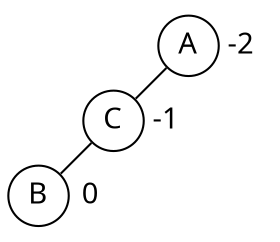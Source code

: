 graph G {
    layout=neato;
    node[shape=circle, fixedsize=true, width=0.40, fontname="sans"];

    A       [pos=" 0.50, 0.50!"];
    A_label [pos=" 0.85, 0.50!", shape=plaintext, label="-2"];

    B       [pos="-0.50,-0.50!"];
    B_label [pos="-0.15,-0.50!", shape=plaintext, label="0"];

    C       [pos=" 0.00, 0.00!"];
    C_label [pos=" 0.35, 0.00!", shape=plaintext, label="-1"];

    A -- C;
    C -- B;
}
